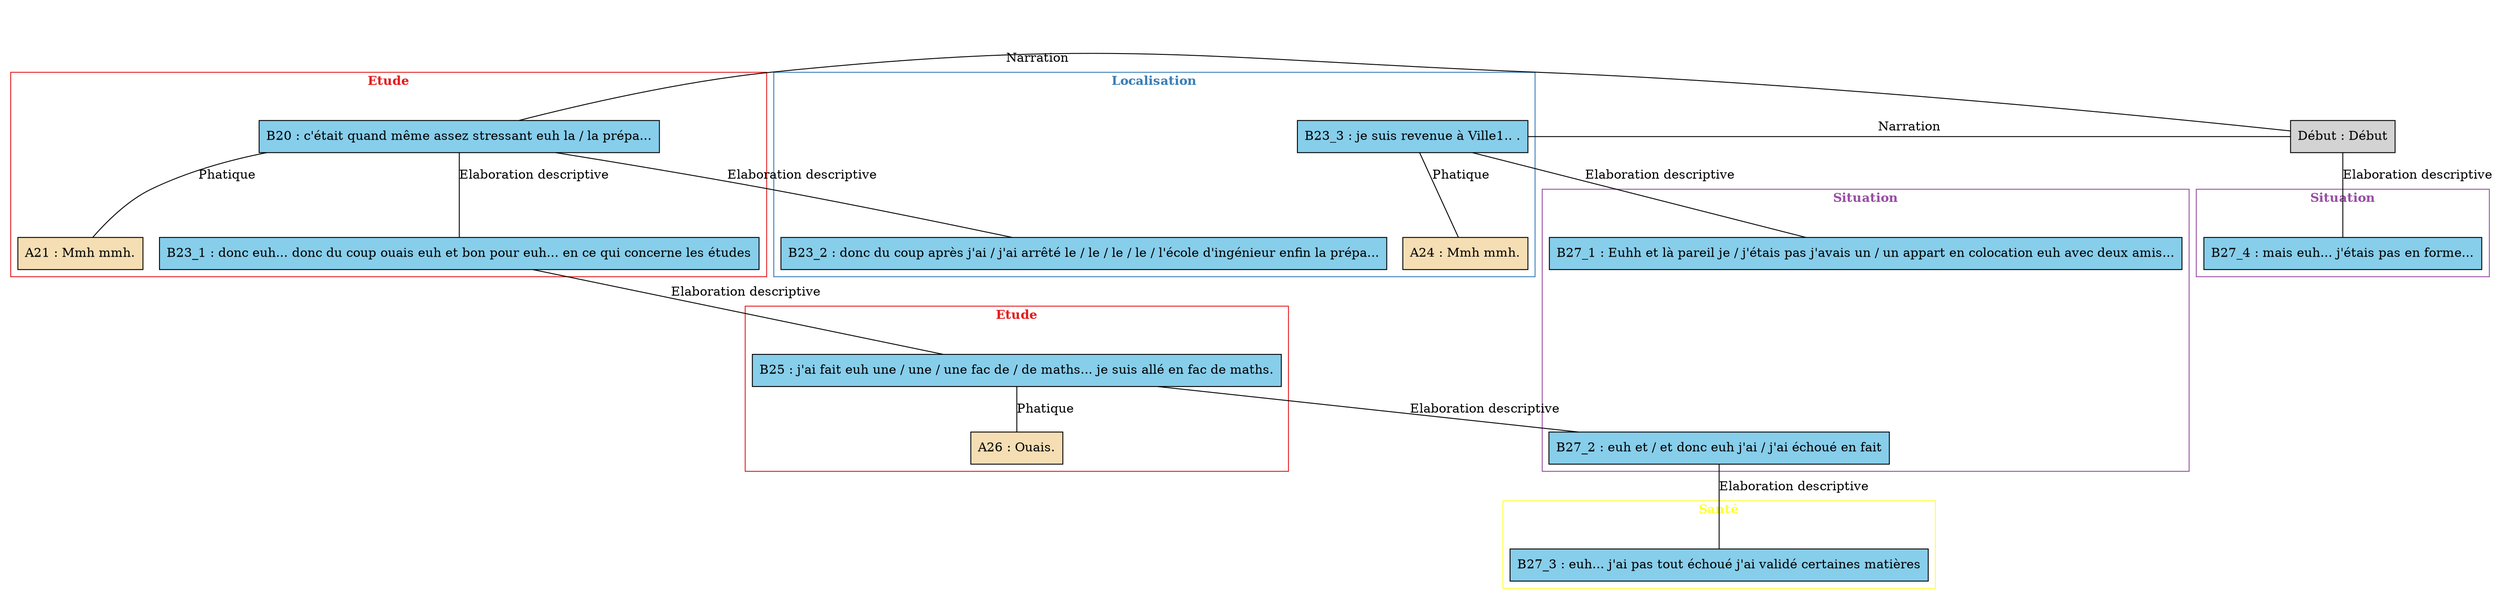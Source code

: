 digraph A08 {
	node [shape=box style=filled]
	newrank=true
	zero [style=invis]
	"Début" [label="Début : Début"]
	B20 [label="B20 : c'était quand même assez stressant euh la / la prépa..." fillcolor=skyblue]
	A21 [label="A21 : Mmh mmh." fillcolor=wheat]
	B23_1 [label="B23_1 : donc euh... donc du coup ouais euh et bon pour euh... en ce qui concerne les études" fillcolor=skyblue]
	B23_2 [label="B23_2 : donc du coup après j'ai / j'ai arrêté le / le / le / le / l'école d'ingénieur enfin la prépa..." fillcolor=skyblue]
	B23_3 [label="B23_3 : je suis revenue à Ville1.. ." fillcolor=skyblue]
	A24 [label="A24 : Mmh mmh." fillcolor=wheat]
	B25 [label="B25 : j'ai fait euh une / une / une fac de / de maths... je suis allé en fac de maths." fillcolor=skyblue]
	A26 [label="A26 : Ouais." fillcolor=wheat]
	B27_1 [label="B27_1 : Euhh et là pareil je / j'étais pas j'avais un / un appart en colocation euh avec deux amis..." fillcolor=skyblue]
	B27_2 [label="B27_2 : euh et / et donc euh j'ai / j'ai échoué en fait" fillcolor=skyblue]
	B27_3 [label="B27_3 : euh... j'ai pas tout échoué j'ai validé certaines matières" fillcolor=skyblue]
	B27_4 [label="B27_4 : mais euh... j'étais pas en forme..." fillcolor=skyblue]
	zero -> "Début" [label="" style=invis]
	zero -> B20 [style=invis weight=1]
	"Début" -> B20 [label=Narration constraint=false dir=none]
	B20 -> A21 [label=Phatique dir=none weight=2]
	B23_3 -> A24 [label=Phatique dir=none weight=2]
	B23_1 -> B25 [label="Elaboration descriptive" dir=none weight=2]
	B20 -> B23_2 [label="Elaboration descriptive" dir=none weight=2]
	zero -> B23_3 [style=invis weight=1]
	"Début" -> B23_3 [label=Narration constraint=false dir=none]
	B25 -> A26 [label=Phatique dir=none weight=2]
	B23_3 -> B27_1 [label="Elaboration descriptive" dir=none weight=2]
	B25 -> B27_2 [label="Elaboration descriptive" dir=none weight=2]
	B27_2 -> B27_3 [label="Elaboration descriptive" dir=none weight=2]
	"Début" -> B27_4 [label="Elaboration descriptive" dir=none weight=2]
	B20 -> B23_1 [label="Elaboration descriptive" dir=none weight=2]
	subgraph cluster_1 {
		label=<<B>Etude</B>>
		colorscheme=set19
		color=1
		fontcolor=1
		B20
		A21
		B23_1
	}
	subgraph cluster_2 {
		label=<<B>Localisation</B>>
		colorscheme=set19
		color=2
		fontcolor=2
		B23_2
		B23_3
		A24
	}
	subgraph cluster_3 {
		label=<<B>Etude</B>>
		colorscheme=set19
		color=1
		fontcolor=1
		B25
		A26
	}
	subgraph cluster_4 {
		label=<<B>Situation</B>>
		colorscheme=set19
		color=4
		fontcolor=4
		B27_1
		B27_2
	}
	subgraph cluster_5 {
		label=<<B>Situation</B>>
		colorscheme=set19
		color=4
		fontcolor=4
		B27_1
		B27_4
	}
	subgraph cluster_6 {
		label=<<B>Santé</B>>
		colorscheme=set19
		color=6
		fontcolor=6
		B27_3
	}
}
